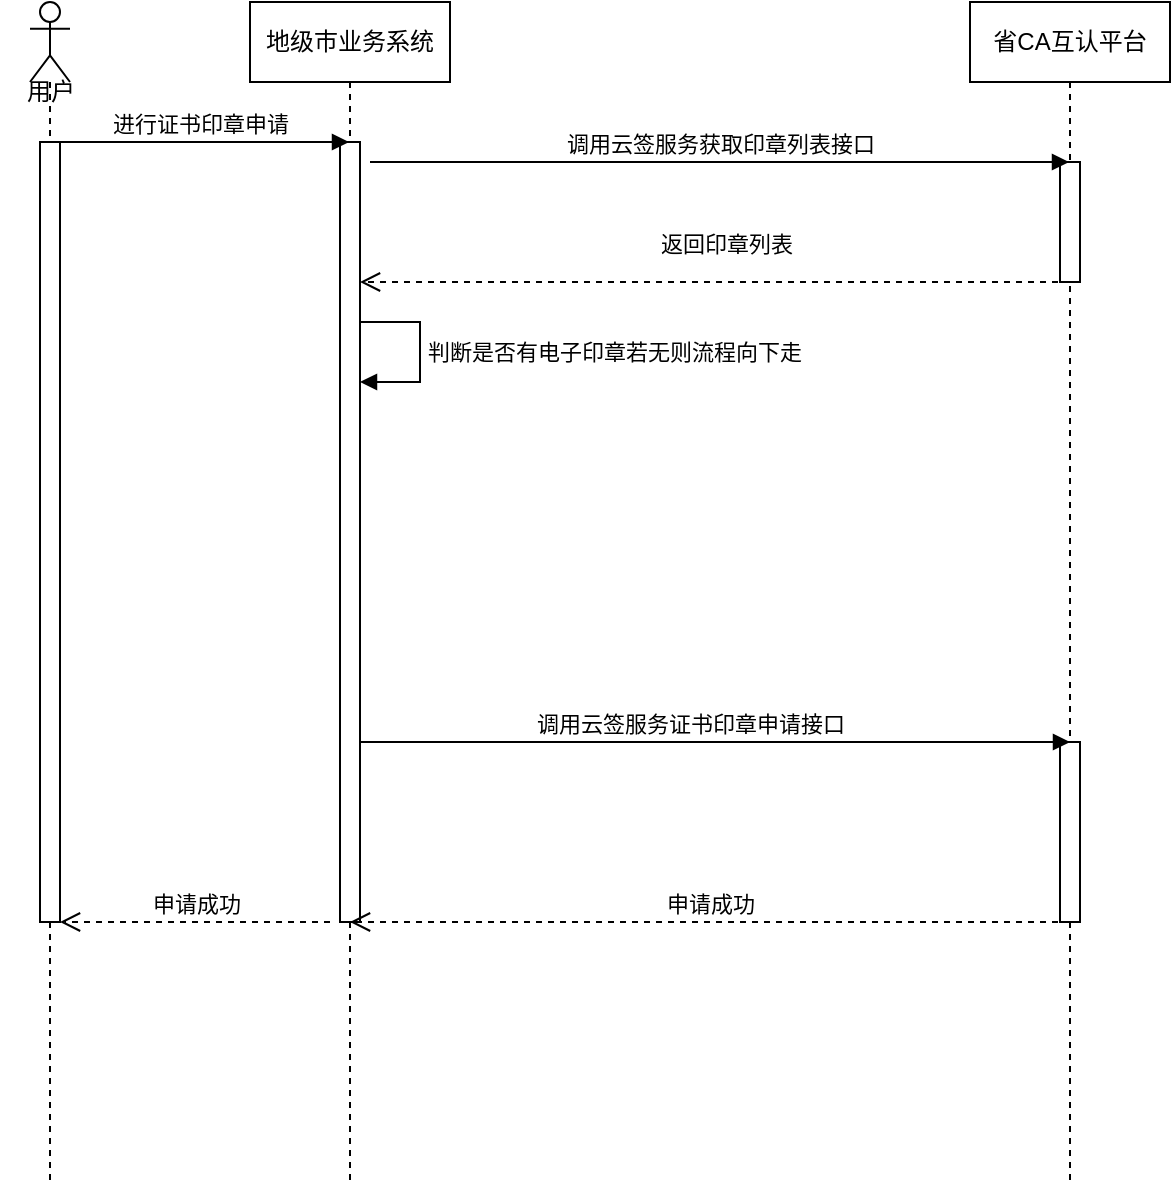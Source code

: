 <mxfile version="24.3.1" type="github">
  <diagram name="第 1 页" id="gEdZS8duLjTJs79BsFfT">
    <mxGraphModel dx="1434" dy="788" grid="1" gridSize="10" guides="1" tooltips="1" connect="1" arrows="1" fold="1" page="1" pageScale="1" pageWidth="827" pageHeight="1169" math="0" shadow="0">
      <root>
        <mxCell id="0" />
        <mxCell id="1" parent="0" />
        <mxCell id="skfG_PXnNRPhzLKCUXTA-1" value="地级市业务系统" style="shape=umlLifeline;perimeter=lifelinePerimeter;whiteSpace=wrap;html=1;container=1;dropTarget=0;collapsible=0;recursiveResize=0;outlineConnect=0;portConstraint=eastwest;newEdgeStyle={&quot;edgeStyle&quot;:&quot;elbowEdgeStyle&quot;,&quot;elbow&quot;:&quot;vertical&quot;,&quot;curved&quot;:0,&quot;rounded&quot;:0};" vertex="1" parent="1">
          <mxGeometry x="240" y="60" width="100" height="590" as="geometry" />
        </mxCell>
        <mxCell id="skfG_PXnNRPhzLKCUXTA-2" value="" style="html=1;points=[];perimeter=orthogonalPerimeter;outlineConnect=0;targetShapes=umlLifeline;portConstraint=eastwest;newEdgeStyle={&quot;edgeStyle&quot;:&quot;elbowEdgeStyle&quot;,&quot;elbow&quot;:&quot;vertical&quot;,&quot;curved&quot;:0,&quot;rounded&quot;:0};" vertex="1" parent="skfG_PXnNRPhzLKCUXTA-1">
          <mxGeometry x="45" y="70" width="10" height="390" as="geometry" />
        </mxCell>
        <mxCell id="skfG_PXnNRPhzLKCUXTA-3" value="判断是否有电子印章若无则流程向下走" style="html=1;align=left;spacingLeft=2;endArrow=block;rounded=0;edgeStyle=orthogonalEdgeStyle;curved=0;rounded=0;" edge="1" parent="skfG_PXnNRPhzLKCUXTA-1">
          <mxGeometry relative="1" as="geometry">
            <mxPoint x="55" y="160" as="sourcePoint" />
            <Array as="points">
              <mxPoint x="85" y="190" />
            </Array>
            <mxPoint x="55" y="190" as="targetPoint" />
          </mxGeometry>
        </mxCell>
        <mxCell id="skfG_PXnNRPhzLKCUXTA-4" value="省CA互认平台" style="shape=umlLifeline;perimeter=lifelinePerimeter;whiteSpace=wrap;html=1;container=1;dropTarget=0;collapsible=0;recursiveResize=0;outlineConnect=0;portConstraint=eastwest;newEdgeStyle={&quot;edgeStyle&quot;:&quot;elbowEdgeStyle&quot;,&quot;elbow&quot;:&quot;vertical&quot;,&quot;curved&quot;:0,&quot;rounded&quot;:0};" vertex="1" parent="1">
          <mxGeometry x="600" y="60" width="100" height="590" as="geometry" />
        </mxCell>
        <mxCell id="skfG_PXnNRPhzLKCUXTA-5" value="" style="html=1;points=[];perimeter=orthogonalPerimeter;outlineConnect=0;targetShapes=umlLifeline;portConstraint=eastwest;newEdgeStyle={&quot;edgeStyle&quot;:&quot;elbowEdgeStyle&quot;,&quot;elbow&quot;:&quot;vertical&quot;,&quot;curved&quot;:0,&quot;rounded&quot;:0};" vertex="1" parent="skfG_PXnNRPhzLKCUXTA-4">
          <mxGeometry x="45" y="370" width="10" height="90" as="geometry" />
        </mxCell>
        <mxCell id="skfG_PXnNRPhzLKCUXTA-6" value="" style="html=1;points=[];perimeter=orthogonalPerimeter;outlineConnect=0;targetShapes=umlLifeline;portConstraint=eastwest;newEdgeStyle={&quot;edgeStyle&quot;:&quot;elbowEdgeStyle&quot;,&quot;elbow&quot;:&quot;vertical&quot;,&quot;curved&quot;:0,&quot;rounded&quot;:0};" vertex="1" parent="skfG_PXnNRPhzLKCUXTA-4">
          <mxGeometry x="45" y="80" width="10" height="60" as="geometry" />
        </mxCell>
        <mxCell id="skfG_PXnNRPhzLKCUXTA-7" value="" style="shape=umlLifeline;perimeter=lifelinePerimeter;whiteSpace=wrap;html=1;container=1;dropTarget=0;collapsible=0;recursiveResize=0;outlineConnect=0;portConstraint=eastwest;newEdgeStyle={&quot;edgeStyle&quot;:&quot;elbowEdgeStyle&quot;,&quot;elbow&quot;:&quot;vertical&quot;,&quot;curved&quot;:0,&quot;rounded&quot;:0};participant=umlActor;" vertex="1" parent="1">
          <mxGeometry x="130" y="60" width="20" height="590" as="geometry" />
        </mxCell>
        <mxCell id="skfG_PXnNRPhzLKCUXTA-8" value="" style="html=1;points=[];perimeter=orthogonalPerimeter;outlineConnect=0;targetShapes=umlLifeline;portConstraint=eastwest;newEdgeStyle={&quot;edgeStyle&quot;:&quot;elbowEdgeStyle&quot;,&quot;elbow&quot;:&quot;vertical&quot;,&quot;curved&quot;:0,&quot;rounded&quot;:0};" vertex="1" parent="skfG_PXnNRPhzLKCUXTA-7">
          <mxGeometry x="5" y="70" width="10" height="390" as="geometry" />
        </mxCell>
        <mxCell id="skfG_PXnNRPhzLKCUXTA-9" value="进行证书印章申请" style="html=1;verticalAlign=bottom;endArrow=block;edgeStyle=elbowEdgeStyle;elbow=vertical;curved=0;rounded=0;" edge="1" parent="1" target="skfG_PXnNRPhzLKCUXTA-1">
          <mxGeometry width="80" relative="1" as="geometry">
            <mxPoint x="140" y="130" as="sourcePoint" />
            <mxPoint x="220" y="130" as="targetPoint" />
          </mxGeometry>
        </mxCell>
        <mxCell id="skfG_PXnNRPhzLKCUXTA-10" value="申请成功" style="html=1;verticalAlign=bottom;endArrow=open;dashed=1;endSize=8;edgeStyle=elbowEdgeStyle;elbow=vertical;curved=0;rounded=0;" edge="1" parent="1" target="skfG_PXnNRPhzLKCUXTA-8">
          <mxGeometry relative="1" as="geometry">
            <mxPoint x="280" y="520" as="sourcePoint" />
            <mxPoint x="150" y="520" as="targetPoint" />
          </mxGeometry>
        </mxCell>
        <mxCell id="skfG_PXnNRPhzLKCUXTA-11" value="用户" style="text;html=1;align=center;verticalAlign=middle;resizable=0;points=[];autosize=1;strokeColor=none;fillColor=none;" vertex="1" parent="1">
          <mxGeometry x="115" y="90" width="50" height="30" as="geometry" />
        </mxCell>
        <mxCell id="skfG_PXnNRPhzLKCUXTA-12" value="申请成功" style="html=1;verticalAlign=bottom;endArrow=open;dashed=1;endSize=8;edgeStyle=elbowEdgeStyle;elbow=vertical;curved=0;rounded=0;" edge="1" parent="1" target="skfG_PXnNRPhzLKCUXTA-1">
          <mxGeometry relative="1" as="geometry">
            <mxPoint x="650" y="520" as="sourcePoint" />
            <mxPoint x="350" y="520" as="targetPoint" />
          </mxGeometry>
        </mxCell>
        <mxCell id="skfG_PXnNRPhzLKCUXTA-13" value="调用云签服务获取印章列表接口" style="html=1;verticalAlign=bottom;endArrow=block;edgeStyle=elbowEdgeStyle;elbow=vertical;curved=0;rounded=0;" edge="1" parent="1" target="skfG_PXnNRPhzLKCUXTA-4">
          <mxGeometry width="80" relative="1" as="geometry">
            <mxPoint x="300" y="140" as="sourcePoint" />
            <mxPoint x="380" y="140" as="targetPoint" />
          </mxGeometry>
        </mxCell>
        <mxCell id="skfG_PXnNRPhzLKCUXTA-14" value="返回印章列表" style="html=1;verticalAlign=bottom;endArrow=open;dashed=1;endSize=8;edgeStyle=elbowEdgeStyle;elbow=vertical;curved=0;rounded=0;" edge="1" parent="1" target="skfG_PXnNRPhzLKCUXTA-2">
          <mxGeometry x="-0.029" y="-10" relative="1" as="geometry">
            <mxPoint x="650" y="200" as="sourcePoint" />
            <mxPoint x="300" y="200" as="targetPoint" />
            <Array as="points">
              <mxPoint x="480" y="200" />
            </Array>
            <mxPoint as="offset" />
          </mxGeometry>
        </mxCell>
        <mxCell id="skfG_PXnNRPhzLKCUXTA-15" value="调用云签服务证书印章申请接口" style="html=1;verticalAlign=bottom;endArrow=block;edgeStyle=elbowEdgeStyle;elbow=vertical;curved=0;rounded=0;" edge="1" parent="1" source="skfG_PXnNRPhzLKCUXTA-2">
          <mxGeometry x="-0.07" width="80" relative="1" as="geometry">
            <mxPoint x="570" y="430" as="sourcePoint" />
            <mxPoint x="650" y="430" as="targetPoint" />
            <mxPoint as="offset" />
          </mxGeometry>
        </mxCell>
      </root>
    </mxGraphModel>
  </diagram>
</mxfile>
